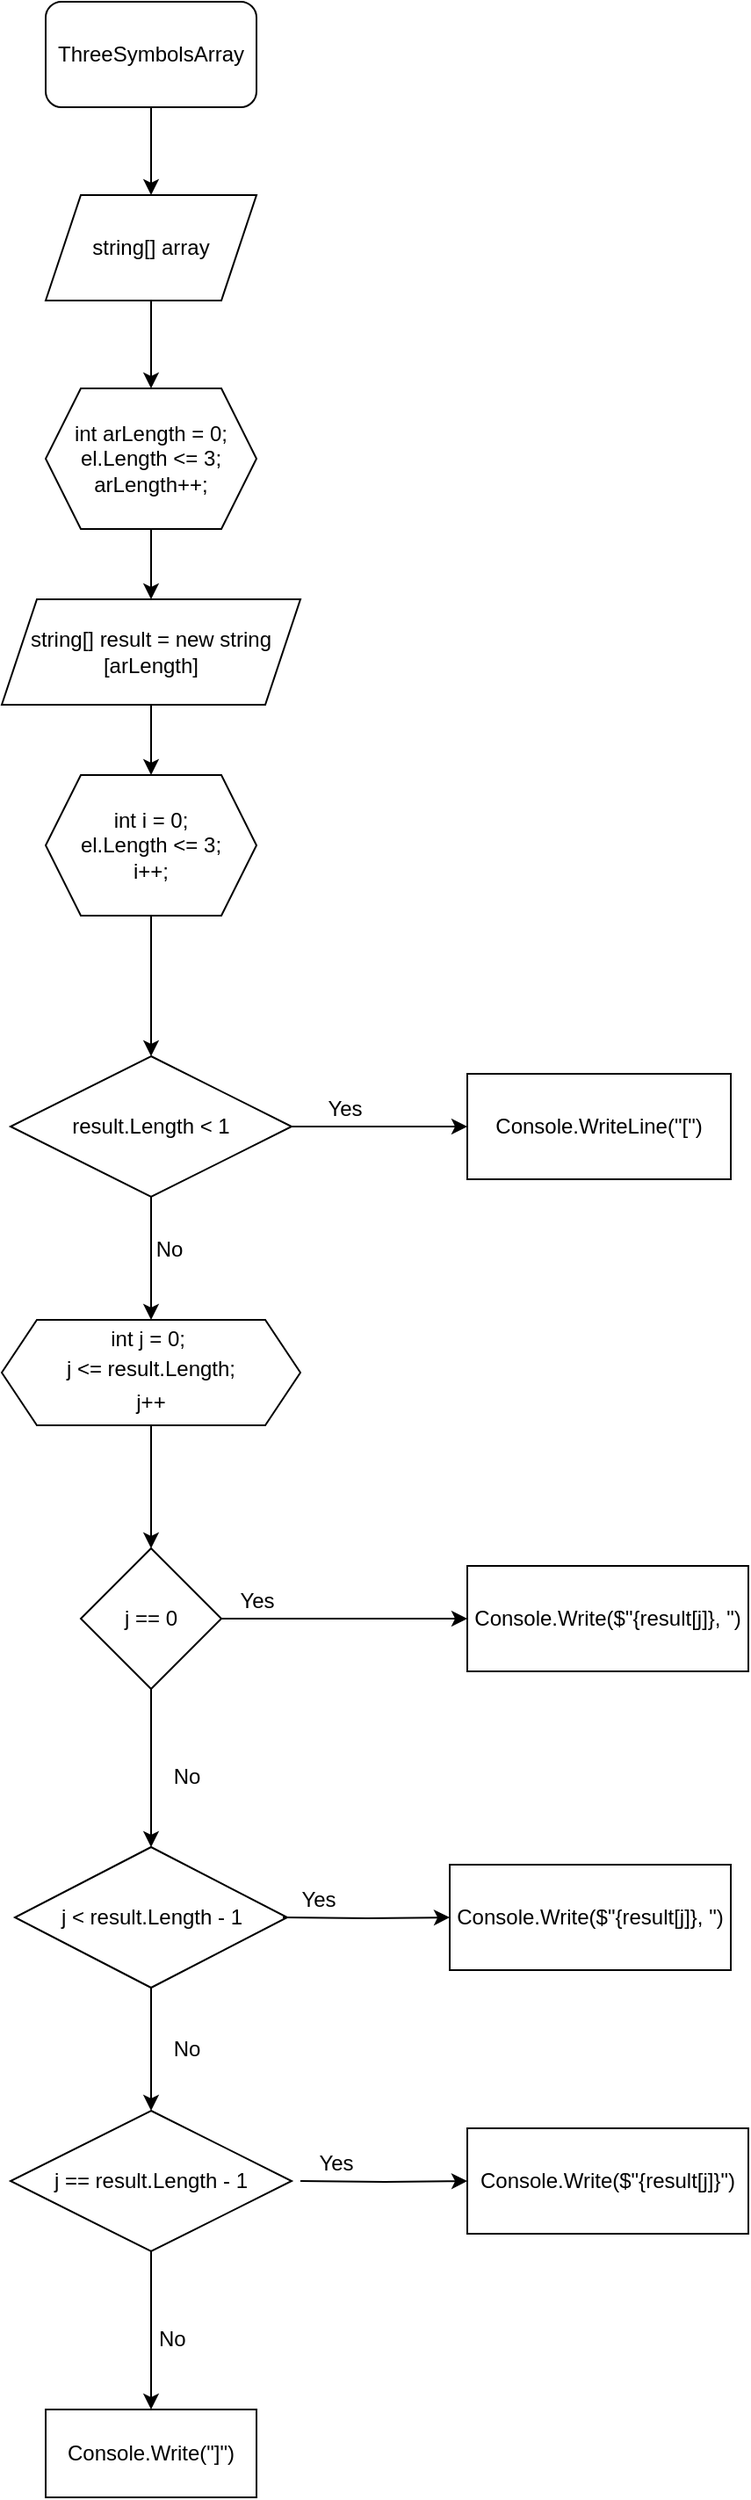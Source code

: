 <mxfile version="20.5.3" type="device"><diagram id="_32yWQKmQLG0vdWnJbW1" name="Страница 1"><mxGraphModel dx="977" dy="563" grid="1" gridSize="10" guides="1" tooltips="1" connect="1" arrows="1" fold="1" page="1" pageScale="1" pageWidth="827" pageHeight="1169" math="0" shadow="0"><root><mxCell id="0"/><mxCell id="1" parent="0"/><mxCell id="FEzfwfu1SZyZdL4Fbp-b-2" style="edgeStyle=orthogonalEdgeStyle;rounded=0;orthogonalLoop=1;jettySize=auto;html=1;" edge="1" parent="1" source="FEzfwfu1SZyZdL4Fbp-b-1"><mxGeometry relative="1" as="geometry"><mxPoint x="390" y="140" as="targetPoint"/></mxGeometry></mxCell><mxCell id="FEzfwfu1SZyZdL4Fbp-b-1" value="ThreeSymbolsArray" style="rounded=1;whiteSpace=wrap;html=1;" vertex="1" parent="1"><mxGeometry x="330" y="30" width="120" height="60" as="geometry"/></mxCell><mxCell id="FEzfwfu1SZyZdL4Fbp-b-6" style="edgeStyle=orthogonalEdgeStyle;rounded=0;orthogonalLoop=1;jettySize=auto;html=1;entryX=0.5;entryY=0;entryDx=0;entryDy=0;" edge="1" parent="1" source="FEzfwfu1SZyZdL4Fbp-b-4"><mxGeometry relative="1" as="geometry"><mxPoint x="390" y="250" as="targetPoint"/></mxGeometry></mxCell><mxCell id="FEzfwfu1SZyZdL4Fbp-b-4" value="string[] array" style="shape=parallelogram;perimeter=parallelogramPerimeter;whiteSpace=wrap;html=1;fixedSize=1;" vertex="1" parent="1"><mxGeometry x="330" y="140" width="120" height="60" as="geometry"/></mxCell><mxCell id="FEzfwfu1SZyZdL4Fbp-b-9" value="" style="edgeStyle=orthogonalEdgeStyle;rounded=0;orthogonalLoop=1;jettySize=auto;html=1;" edge="1" parent="1" source="FEzfwfu1SZyZdL4Fbp-b-7" target="FEzfwfu1SZyZdL4Fbp-b-8"><mxGeometry relative="1" as="geometry"/></mxCell><mxCell id="FEzfwfu1SZyZdL4Fbp-b-7" value="int arLength = 0;&lt;br&gt;el.Length &amp;lt;= 3;&lt;br&gt;arLength++;" style="shape=hexagon;perimeter=hexagonPerimeter2;whiteSpace=wrap;html=1;fixedSize=1;" vertex="1" parent="1"><mxGeometry x="330" y="250" width="120" height="80" as="geometry"/></mxCell><mxCell id="FEzfwfu1SZyZdL4Fbp-b-14" style="edgeStyle=orthogonalEdgeStyle;rounded=0;orthogonalLoop=1;jettySize=auto;html=1;entryX=0.5;entryY=0;entryDx=0;entryDy=0;" edge="1" parent="1" source="FEzfwfu1SZyZdL4Fbp-b-8" target="FEzfwfu1SZyZdL4Fbp-b-12"><mxGeometry relative="1" as="geometry"/></mxCell><mxCell id="FEzfwfu1SZyZdL4Fbp-b-8" value="string[] result = new string [arLength]" style="shape=parallelogram;perimeter=parallelogramPerimeter;whiteSpace=wrap;html=1;fixedSize=1;" vertex="1" parent="1"><mxGeometry x="305" y="370" width="170" height="60" as="geometry"/></mxCell><mxCell id="FEzfwfu1SZyZdL4Fbp-b-16" value="" style="edgeStyle=orthogonalEdgeStyle;rounded=0;orthogonalLoop=1;jettySize=auto;html=1;" edge="1" parent="1" source="FEzfwfu1SZyZdL4Fbp-b-12" target="FEzfwfu1SZyZdL4Fbp-b-15"><mxGeometry relative="1" as="geometry"/></mxCell><mxCell id="FEzfwfu1SZyZdL4Fbp-b-12" value="int i = 0;&lt;br&gt;el.Length &amp;lt;= 3;&lt;br&gt;i++;" style="shape=hexagon;perimeter=hexagonPerimeter2;whiteSpace=wrap;html=1;fixedSize=1;" vertex="1" parent="1"><mxGeometry x="330" y="470" width="120" height="80" as="geometry"/></mxCell><mxCell id="FEzfwfu1SZyZdL4Fbp-b-21" value="" style="edgeStyle=orthogonalEdgeStyle;rounded=0;orthogonalLoop=1;jettySize=auto;html=1;" edge="1" parent="1" source="FEzfwfu1SZyZdL4Fbp-b-15" target="FEzfwfu1SZyZdL4Fbp-b-20"><mxGeometry relative="1" as="geometry"/></mxCell><mxCell id="FEzfwfu1SZyZdL4Fbp-b-28" value="" style="edgeStyle=orthogonalEdgeStyle;rounded=0;orthogonalLoop=1;jettySize=auto;html=1;fontFamily=Helvetica;fontSize=12;fontColor=#000000;" edge="1" parent="1" source="FEzfwfu1SZyZdL4Fbp-b-15" target="FEzfwfu1SZyZdL4Fbp-b-27"><mxGeometry relative="1" as="geometry"/></mxCell><mxCell id="FEzfwfu1SZyZdL4Fbp-b-15" value="result.Length &amp;lt; 1" style="rhombus;whiteSpace=wrap;html=1;" vertex="1" parent="1"><mxGeometry x="310" y="630" width="160" height="80" as="geometry"/></mxCell><mxCell id="FEzfwfu1SZyZdL4Fbp-b-20" value="&lt;div style=&quot;line-height: 19px;&quot;&gt;&lt;span style=&quot;background-color: rgb(255, 255, 255);&quot;&gt;&lt;font style=&quot;font-size: 12px;&quot;&gt;Console.WriteLine(&quot;[&quot;)&lt;/font&gt;&lt;/span&gt;&lt;/div&gt;" style="whiteSpace=wrap;html=1;" vertex="1" parent="1"><mxGeometry x="570" y="640" width="150" height="60" as="geometry"/></mxCell><mxCell id="FEzfwfu1SZyZdL4Fbp-b-26" value="Yes" style="text;html=1;align=center;verticalAlign=middle;resizable=0;points=[];autosize=1;strokeColor=none;fillColor=none;fontSize=12;fontFamily=Helvetica;fontColor=#000000;" vertex="1" parent="1"><mxGeometry x="480" y="645" width="40" height="30" as="geometry"/></mxCell><mxCell id="FEzfwfu1SZyZdL4Fbp-b-31" value="" style="edgeStyle=orthogonalEdgeStyle;rounded=0;orthogonalLoop=1;jettySize=auto;html=1;fontFamily=Helvetica;fontSize=12;fontColor=#000000;" edge="1" parent="1" source="FEzfwfu1SZyZdL4Fbp-b-27" target="FEzfwfu1SZyZdL4Fbp-b-30"><mxGeometry relative="1" as="geometry"/></mxCell><mxCell id="FEzfwfu1SZyZdL4Fbp-b-27" value="&lt;span style=&quot;background-color: rgb(255, 255, 255);&quot;&gt;int j = 0;&amp;nbsp;&lt;/span&gt;&lt;br&gt;&lt;div style=&quot;font-weight: normal; line-height: 19px;&quot;&gt;&lt;div style=&quot;&quot;&gt;&lt;span style=&quot;background-color: rgb(255, 255, 255);&quot;&gt;&lt;font style=&quot;font-size: 12px;&quot;&gt;j &amp;lt;= result.Length;&lt;/font&gt;&lt;/span&gt;&lt;/div&gt;&lt;div style=&quot;&quot;&gt;&lt;span style=&quot;background-color: rgb(255, 255, 255);&quot;&gt;&lt;font style=&quot;font-size: 12px;&quot;&gt;j++&lt;/font&gt;&lt;/span&gt;&lt;/div&gt;&lt;/div&gt;" style="shape=hexagon;perimeter=hexagonPerimeter2;whiteSpace=wrap;html=1;fixedSize=1;" vertex="1" parent="1"><mxGeometry x="305" y="780" width="170" height="60" as="geometry"/></mxCell><mxCell id="FEzfwfu1SZyZdL4Fbp-b-29" value="No" style="text;html=1;align=center;verticalAlign=middle;resizable=0;points=[];autosize=1;strokeColor=none;fillColor=none;fontSize=12;fontFamily=Helvetica;fontColor=#000000;" vertex="1" parent="1"><mxGeometry x="380" y="725" width="40" height="30" as="geometry"/></mxCell><mxCell id="FEzfwfu1SZyZdL4Fbp-b-33" value="" style="edgeStyle=orthogonalEdgeStyle;rounded=0;orthogonalLoop=1;jettySize=auto;html=1;fontFamily=Helvetica;fontSize=12;fontColor=#000000;" edge="1" parent="1" source="FEzfwfu1SZyZdL4Fbp-b-30" target="FEzfwfu1SZyZdL4Fbp-b-32"><mxGeometry relative="1" as="geometry"/></mxCell><mxCell id="FEzfwfu1SZyZdL4Fbp-b-36" value="" style="edgeStyle=orthogonalEdgeStyle;rounded=0;orthogonalLoop=1;jettySize=auto;html=1;fontFamily=Helvetica;fontSize=12;fontColor=#000000;" edge="1" parent="1" source="FEzfwfu1SZyZdL4Fbp-b-30"><mxGeometry relative="1" as="geometry"><mxPoint x="390" y="1080" as="targetPoint"/></mxGeometry></mxCell><mxCell id="FEzfwfu1SZyZdL4Fbp-b-30" value="j == 0" style="rhombus;whiteSpace=wrap;html=1;" vertex="1" parent="1"><mxGeometry x="350" y="910" width="80" height="80" as="geometry"/></mxCell><mxCell id="FEzfwfu1SZyZdL4Fbp-b-32" value="&lt;div style=&quot;line-height: 19px;&quot;&gt;&lt;span style=&quot;background-color: rgb(255, 255, 255);&quot;&gt;Console.Write($&quot;{result[j]}, &quot;)&lt;/span&gt;&lt;/div&gt;" style="whiteSpace=wrap;html=1;" vertex="1" parent="1"><mxGeometry x="570" y="920" width="160" height="60" as="geometry"/></mxCell><mxCell id="FEzfwfu1SZyZdL4Fbp-b-34" value="Yes" style="text;html=1;align=center;verticalAlign=middle;resizable=0;points=[];autosize=1;strokeColor=none;fillColor=none;fontSize=12;fontFamily=Helvetica;fontColor=#000000;" vertex="1" parent="1"><mxGeometry x="430" y="925" width="40" height="30" as="geometry"/></mxCell><mxCell id="FEzfwfu1SZyZdL4Fbp-b-37" value="No" style="text;html=1;align=center;verticalAlign=middle;resizable=0;points=[];autosize=1;strokeColor=none;fillColor=none;fontSize=12;fontFamily=Helvetica;fontColor=#000000;" vertex="1" parent="1"><mxGeometry x="390" y="1025" width="40" height="30" as="geometry"/></mxCell><mxCell id="FEzfwfu1SZyZdL4Fbp-b-51" style="edgeStyle=orthogonalEdgeStyle;rounded=0;orthogonalLoop=1;jettySize=auto;html=1;entryX=0.5;entryY=0;entryDx=0;entryDy=0;fontFamily=Helvetica;fontSize=12;fontColor=#000000;" edge="1" parent="1" source="FEzfwfu1SZyZdL4Fbp-b-41" target="FEzfwfu1SZyZdL4Fbp-b-47"><mxGeometry relative="1" as="geometry"/></mxCell><mxCell id="FEzfwfu1SZyZdL4Fbp-b-41" value="&lt;div style=&quot;line-height: 19px;&quot;&gt;&lt;span style=&quot;background-color: rgb(255, 255, 255);&quot;&gt;j &amp;lt; result.Length - 1&lt;/span&gt;&lt;/div&gt;" style="rhombus;whiteSpace=wrap;html=1;" vertex="1" parent="1"><mxGeometry x="312.5" y="1080" width="155" height="80" as="geometry"/></mxCell><mxCell id="FEzfwfu1SZyZdL4Fbp-b-43" value="No" style="text;html=1;align=center;verticalAlign=middle;resizable=0;points=[];autosize=1;strokeColor=none;fillColor=none;fontSize=12;fontFamily=Helvetica;fontColor=#000000;" vertex="1" parent="1"><mxGeometry x="390" y="1180" width="40" height="30" as="geometry"/></mxCell><mxCell id="FEzfwfu1SZyZdL4Fbp-b-44" value="" style="edgeStyle=orthogonalEdgeStyle;rounded=0;orthogonalLoop=1;jettySize=auto;html=1;fontFamily=Helvetica;fontSize=12;fontColor=#000000;" edge="1" parent="1" target="FEzfwfu1SZyZdL4Fbp-b-45"><mxGeometry relative="1" as="geometry"><mxPoint x="465" y="1120" as="sourcePoint"/></mxGeometry></mxCell><mxCell id="FEzfwfu1SZyZdL4Fbp-b-45" value="&lt;div style=&quot;line-height: 19px;&quot;&gt;&lt;span style=&quot;background-color: rgb(255, 255, 255);&quot;&gt;Console.Write(&lt;/span&gt;$&quot;{result[j]}, &quot;&lt;span style=&quot;background-color: rgb(255, 255, 255);&quot;&gt;)&lt;/span&gt;&lt;br&gt;&lt;/div&gt;" style="whiteSpace=wrap;html=1;" vertex="1" parent="1"><mxGeometry x="560" y="1090" width="160" height="60" as="geometry"/></mxCell><mxCell id="FEzfwfu1SZyZdL4Fbp-b-46" value="Yes" style="text;html=1;align=center;verticalAlign=middle;resizable=0;points=[];autosize=1;strokeColor=none;fillColor=none;fontSize=12;fontFamily=Helvetica;fontColor=#000000;" vertex="1" parent="1"><mxGeometry x="465" y="1095" width="40" height="30" as="geometry"/></mxCell><mxCell id="FEzfwfu1SZyZdL4Fbp-b-53" value="" style="edgeStyle=orthogonalEdgeStyle;rounded=0;orthogonalLoop=1;jettySize=auto;html=1;fontFamily=Helvetica;fontSize=12;fontColor=#000000;" edge="1" parent="1" source="FEzfwfu1SZyZdL4Fbp-b-47" target="FEzfwfu1SZyZdL4Fbp-b-52"><mxGeometry relative="1" as="geometry"/></mxCell><mxCell id="FEzfwfu1SZyZdL4Fbp-b-47" value="&lt;div style=&quot;line-height: 19px;&quot;&gt;&lt;span style=&quot;background-color: rgb(255, 255, 255);&quot;&gt;j == result.Length - 1&lt;/span&gt;&lt;/div&gt;" style="rhombus;whiteSpace=wrap;html=1;" vertex="1" parent="1"><mxGeometry x="310" y="1230" width="160" height="80" as="geometry"/></mxCell><mxCell id="FEzfwfu1SZyZdL4Fbp-b-48" value="" style="edgeStyle=orthogonalEdgeStyle;rounded=0;orthogonalLoop=1;jettySize=auto;html=1;fontFamily=Helvetica;fontSize=12;fontColor=#000000;" edge="1" parent="1" target="FEzfwfu1SZyZdL4Fbp-b-49"><mxGeometry relative="1" as="geometry"><mxPoint x="475" y="1270" as="sourcePoint"/></mxGeometry></mxCell><mxCell id="FEzfwfu1SZyZdL4Fbp-b-49" value="&lt;div style=&quot;line-height: 19px;&quot;&gt;&lt;span style=&quot;background-color: rgb(255, 255, 255);&quot;&gt;Console.Write(&lt;/span&gt;$&quot;{result[j]}&quot;&lt;span style=&quot;background-color: rgb(255, 255, 255);&quot;&gt;)&lt;/span&gt;&lt;br&gt;&lt;/div&gt;" style="whiteSpace=wrap;html=1;" vertex="1" parent="1"><mxGeometry x="570" y="1240" width="160" height="60" as="geometry"/></mxCell><mxCell id="FEzfwfu1SZyZdL4Fbp-b-50" value="Yes" style="text;html=1;align=center;verticalAlign=middle;resizable=0;points=[];autosize=1;strokeColor=none;fillColor=none;fontSize=12;fontFamily=Helvetica;fontColor=#000000;" vertex="1" parent="1"><mxGeometry x="475" y="1245" width="40" height="30" as="geometry"/></mxCell><mxCell id="FEzfwfu1SZyZdL4Fbp-b-52" value="&lt;br&gt;&lt;div style=&quot;font-weight: normal; line-height: 19px;&quot;&gt;&lt;div style=&quot;&quot;&gt;&lt;font style=&quot;font-size: 12px; background-color: rgb(255, 255, 255);&quot;&gt;Console.Write(&quot;]&quot;)&lt;/font&gt;&lt;/div&gt;&lt;/div&gt;&lt;br style=&quot;&quot;&gt;" style="whiteSpace=wrap;html=1;" vertex="1" parent="1"><mxGeometry x="330" y="1400" width="120" height="50" as="geometry"/></mxCell><mxCell id="FEzfwfu1SZyZdL4Fbp-b-54" value="&amp;nbsp;No" style="text;html=1;align=center;verticalAlign=middle;resizable=0;points=[];autosize=1;strokeColor=none;fillColor=none;fontSize=12;fontFamily=Helvetica;fontColor=#000000;" vertex="1" parent="1"><mxGeometry x="380" y="1345" width="40" height="30" as="geometry"/></mxCell></root></mxGraphModel></diagram></mxfile>